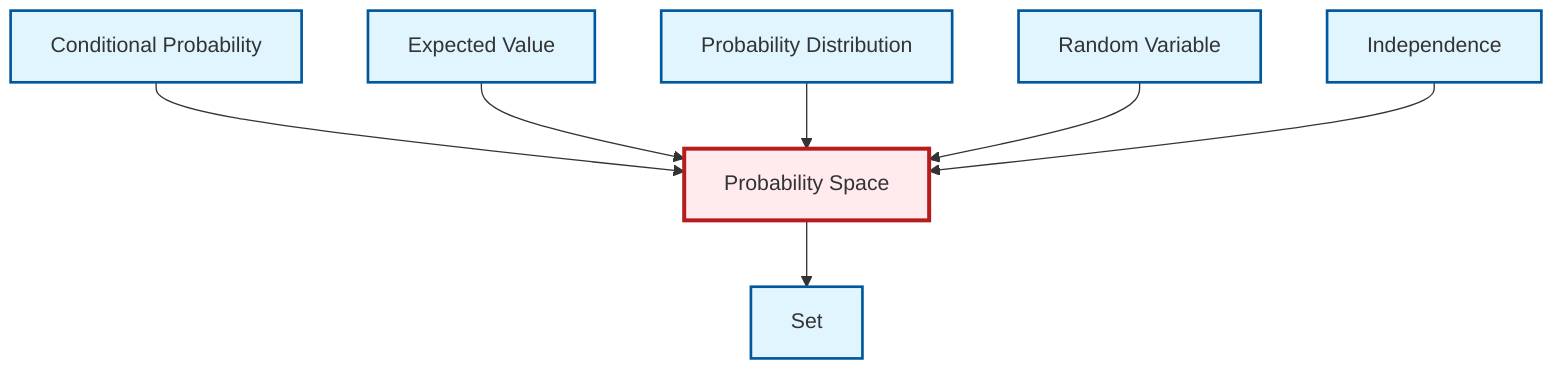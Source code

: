 graph TD
    classDef definition fill:#e1f5fe,stroke:#01579b,stroke-width:2px
    classDef theorem fill:#f3e5f5,stroke:#4a148c,stroke-width:2px
    classDef axiom fill:#fff3e0,stroke:#e65100,stroke-width:2px
    classDef example fill:#e8f5e9,stroke:#1b5e20,stroke-width:2px
    classDef current fill:#ffebee,stroke:#b71c1c,stroke-width:3px
    def-probability-space["Probability Space"]:::definition
    def-conditional-probability["Conditional Probability"]:::definition
    def-independence["Independence"]:::definition
    def-expectation["Expected Value"]:::definition
    def-probability-distribution["Probability Distribution"]:::definition
    def-random-variable["Random Variable"]:::definition
    def-set["Set"]:::definition
    def-conditional-probability --> def-probability-space
    def-expectation --> def-probability-space
    def-probability-space --> def-set
    def-probability-distribution --> def-probability-space
    def-random-variable --> def-probability-space
    def-independence --> def-probability-space
    class def-probability-space current